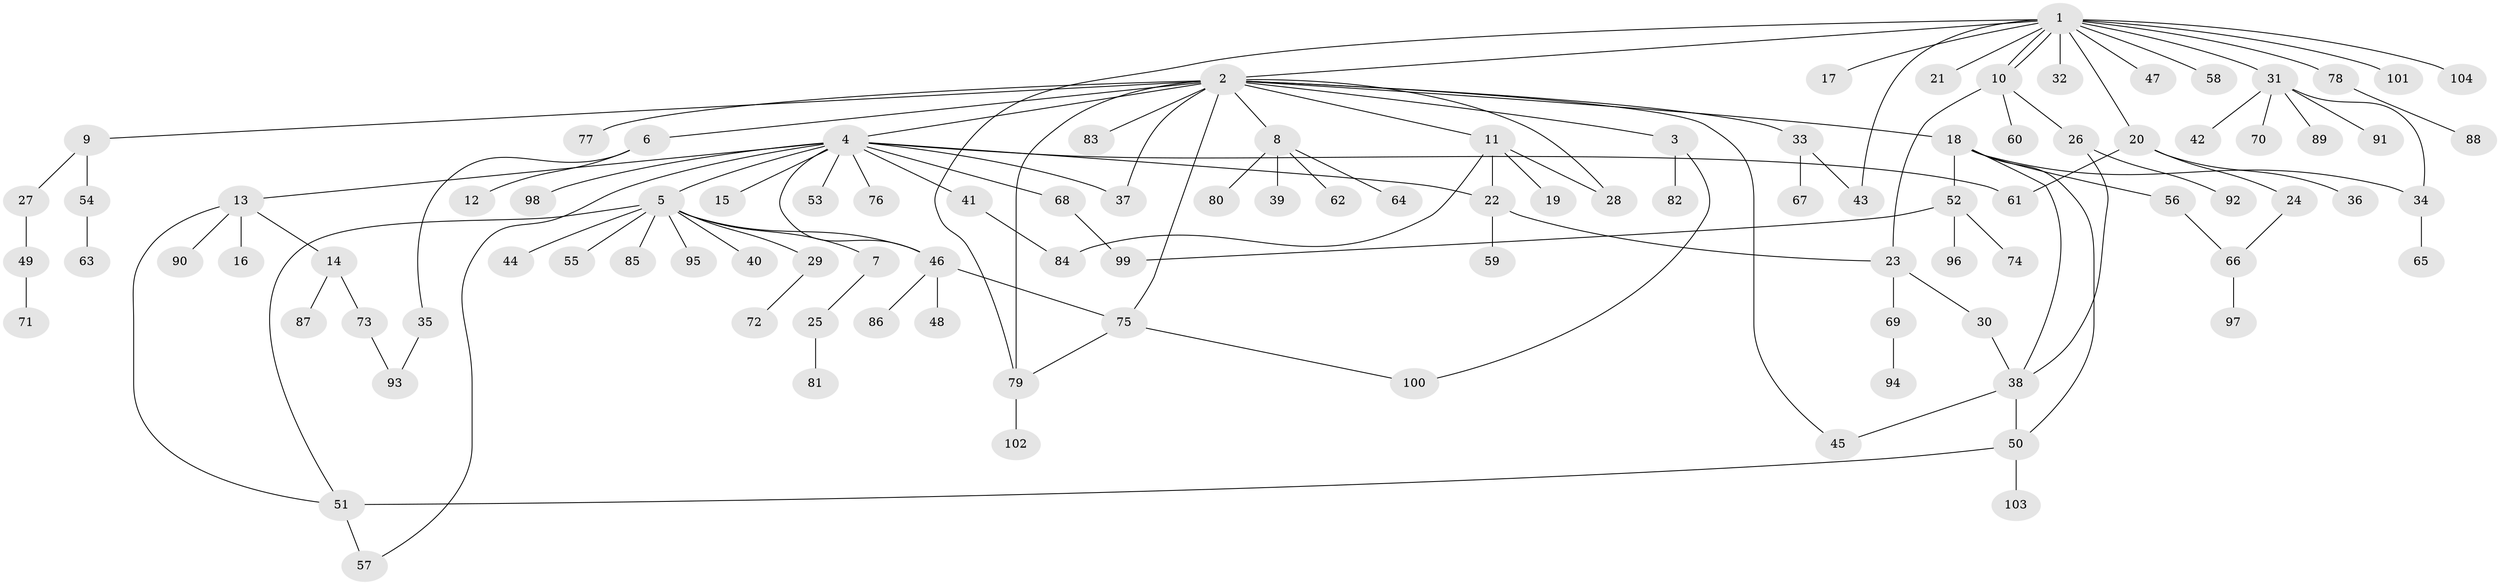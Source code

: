 // coarse degree distribution, {2: 0.2465753424657534, 3: 0.1095890410958904, 4: 0.1095890410958904, 6: 0.0136986301369863, 5: 0.0273972602739726, 1: 0.4383561643835616, 15: 0.0136986301369863, 9: 0.0136986301369863, 13: 0.0273972602739726}
// Generated by graph-tools (version 1.1) at 2025/36/03/04/25 23:36:58]
// undirected, 104 vertices, 127 edges
graph export_dot {
  node [color=gray90,style=filled];
  1;
  2;
  3;
  4;
  5;
  6;
  7;
  8;
  9;
  10;
  11;
  12;
  13;
  14;
  15;
  16;
  17;
  18;
  19;
  20;
  21;
  22;
  23;
  24;
  25;
  26;
  27;
  28;
  29;
  30;
  31;
  32;
  33;
  34;
  35;
  36;
  37;
  38;
  39;
  40;
  41;
  42;
  43;
  44;
  45;
  46;
  47;
  48;
  49;
  50;
  51;
  52;
  53;
  54;
  55;
  56;
  57;
  58;
  59;
  60;
  61;
  62;
  63;
  64;
  65;
  66;
  67;
  68;
  69;
  70;
  71;
  72;
  73;
  74;
  75;
  76;
  77;
  78;
  79;
  80;
  81;
  82;
  83;
  84;
  85;
  86;
  87;
  88;
  89;
  90;
  91;
  92;
  93;
  94;
  95;
  96;
  97;
  98;
  99;
  100;
  101;
  102;
  103;
  104;
  1 -- 2;
  1 -- 10;
  1 -- 10;
  1 -- 17;
  1 -- 20;
  1 -- 21;
  1 -- 31;
  1 -- 32;
  1 -- 43;
  1 -- 47;
  1 -- 58;
  1 -- 78;
  1 -- 79;
  1 -- 101;
  1 -- 104;
  2 -- 3;
  2 -- 4;
  2 -- 6;
  2 -- 8;
  2 -- 9;
  2 -- 11;
  2 -- 18;
  2 -- 28;
  2 -- 33;
  2 -- 37;
  2 -- 45;
  2 -- 75;
  2 -- 77;
  2 -- 79;
  2 -- 83;
  3 -- 82;
  3 -- 100;
  4 -- 5;
  4 -- 13;
  4 -- 15;
  4 -- 22;
  4 -- 37;
  4 -- 41;
  4 -- 46;
  4 -- 53;
  4 -- 57;
  4 -- 61;
  4 -- 68;
  4 -- 76;
  4 -- 98;
  5 -- 7;
  5 -- 29;
  5 -- 40;
  5 -- 44;
  5 -- 46;
  5 -- 51;
  5 -- 55;
  5 -- 85;
  5 -- 95;
  6 -- 12;
  6 -- 35;
  7 -- 25;
  8 -- 39;
  8 -- 62;
  8 -- 64;
  8 -- 80;
  9 -- 27;
  9 -- 54;
  10 -- 23;
  10 -- 26;
  10 -- 60;
  11 -- 19;
  11 -- 22;
  11 -- 28;
  11 -- 84;
  13 -- 14;
  13 -- 16;
  13 -- 51;
  13 -- 90;
  14 -- 73;
  14 -- 87;
  18 -- 34;
  18 -- 38;
  18 -- 50;
  18 -- 52;
  18 -- 56;
  20 -- 24;
  20 -- 36;
  20 -- 61;
  22 -- 23;
  22 -- 59;
  23 -- 30;
  23 -- 69;
  24 -- 66;
  25 -- 81;
  26 -- 38;
  26 -- 92;
  27 -- 49;
  29 -- 72;
  30 -- 38;
  31 -- 34;
  31 -- 42;
  31 -- 70;
  31 -- 89;
  31 -- 91;
  33 -- 43;
  33 -- 67;
  34 -- 65;
  35 -- 93;
  38 -- 45;
  38 -- 50;
  41 -- 84;
  46 -- 48;
  46 -- 75;
  46 -- 86;
  49 -- 71;
  50 -- 51;
  50 -- 103;
  51 -- 57;
  52 -- 74;
  52 -- 96;
  52 -- 99;
  54 -- 63;
  56 -- 66;
  66 -- 97;
  68 -- 99;
  69 -- 94;
  73 -- 93;
  75 -- 79;
  75 -- 100;
  78 -- 88;
  79 -- 102;
}
